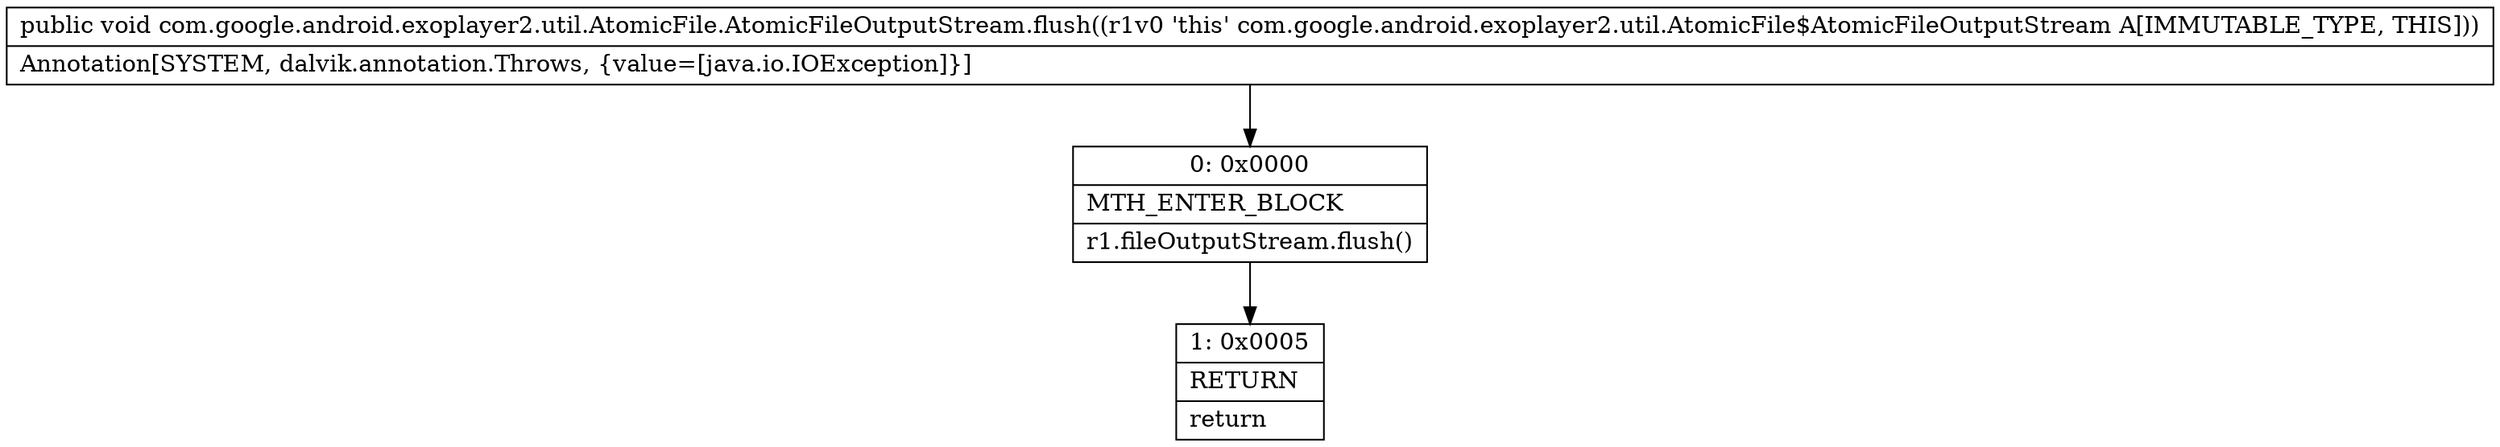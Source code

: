 digraph "CFG forcom.google.android.exoplayer2.util.AtomicFile.AtomicFileOutputStream.flush()V" {
Node_0 [shape=record,label="{0\:\ 0x0000|MTH_ENTER_BLOCK\l|r1.fileOutputStream.flush()\l}"];
Node_1 [shape=record,label="{1\:\ 0x0005|RETURN\l|return\l}"];
MethodNode[shape=record,label="{public void com.google.android.exoplayer2.util.AtomicFile.AtomicFileOutputStream.flush((r1v0 'this' com.google.android.exoplayer2.util.AtomicFile$AtomicFileOutputStream A[IMMUTABLE_TYPE, THIS]))  | Annotation[SYSTEM, dalvik.annotation.Throws, \{value=[java.io.IOException]\}]\l}"];
MethodNode -> Node_0;
Node_0 -> Node_1;
}

